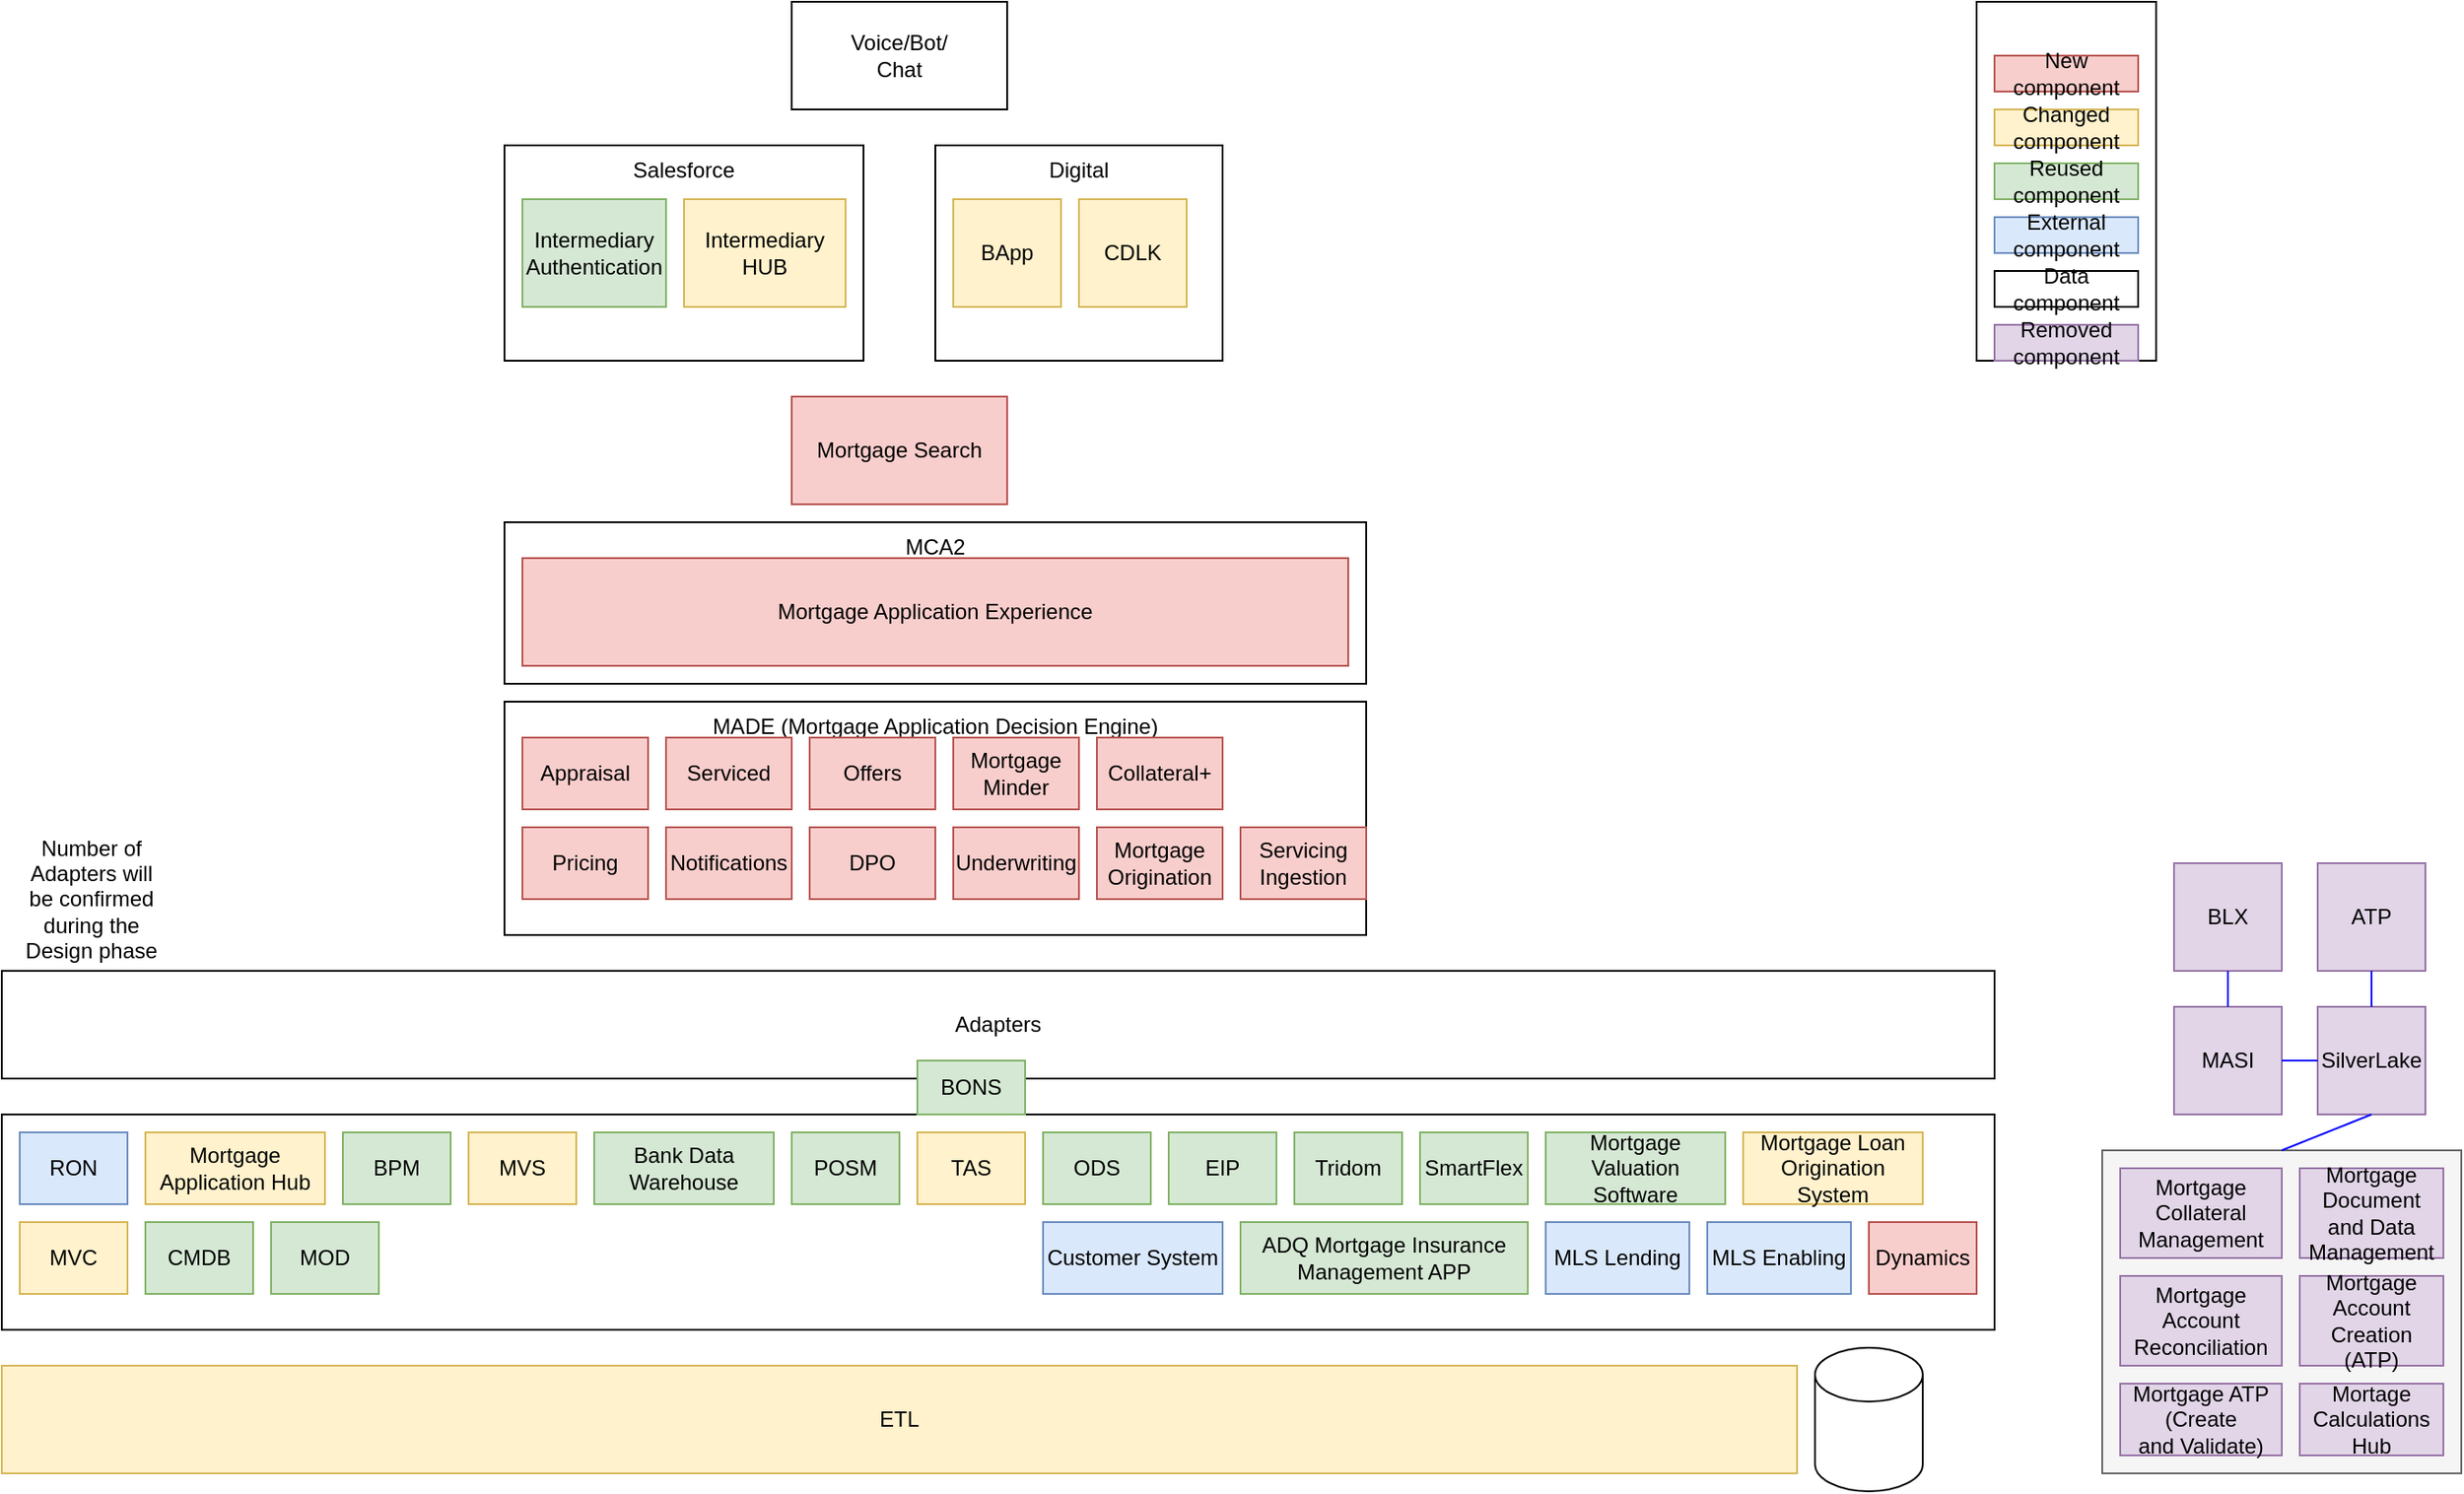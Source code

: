 <mxfile version="24.7.8">
  <diagram id="prtHgNgQTEPvFCAcTncT" name="Page-1">
    <mxGraphModel dx="1418" dy="948" grid="1" gridSize="10" guides="1" tooltips="1" connect="1" arrows="1" fold="1" page="1" pageScale="1" pageWidth="1169" pageHeight="827" math="0" shadow="0">
      <root>
        <mxCell id="0" />
        <mxCell id="1" parent="0" />
        <mxCell id="2" value="Voice/Bot/&#xa;Chat" style="rounded=0;whiteSpace=wrap;html=1;" parent="1" vertex="1">
          <mxGeometry x="480" y="20" width="120" height="60" as="geometry" />
        </mxCell>
        <mxCell id="3" value="Salesforce" style="rounded=0;whiteSpace=wrap;html=1;verticalAlign=top;" parent="1" vertex="1">
          <mxGeometry x="320" y="100" width="200" height="120" as="geometry" />
        </mxCell>
        <mxCell id="4" value="Intermediary&#xa;Authentication" style="rounded=0;whiteSpace=wrap;html=1;fillColor=#d5e8d4;strokeColor=#82b366;" parent="1" vertex="1">
          <mxGeometry x="330" y="130" width="80" height="60" as="geometry" />
        </mxCell>
        <mxCell id="5" value="Intermediary HUB" style="rounded=0;whiteSpace=wrap;html=1;fillColor=#fff2cc;strokeColor=#d6b656;" parent="1" vertex="1">
          <mxGeometry x="420" y="130" width="90" height="60" as="geometry" />
        </mxCell>
        <mxCell id="6" value="Digital" style="rounded=0;whiteSpace=wrap;html=1;verticalAlign=top;" parent="1" vertex="1">
          <mxGeometry x="560" y="100" width="160" height="120" as="geometry" />
        </mxCell>
        <mxCell id="7" value="BApp" style="rounded=0;whiteSpace=wrap;html=1;fillColor=#fff2cc;strokeColor=#d6b656;" parent="1" vertex="1">
          <mxGeometry x="570" y="130" width="60" height="60" as="geometry" />
        </mxCell>
        <mxCell id="8" value="CDLK" style="rounded=0;whiteSpace=wrap;html=1;fillColor=#fff2cc;strokeColor=#d6b656;" parent="1" vertex="1">
          <mxGeometry x="640" y="130" width="60" height="60" as="geometry" />
        </mxCell>
        <mxCell id="9" value="Mortgage Search" style="rounded=0;whiteSpace=wrap;html=1;fillColor=#f8cecc;strokeColor=#b85450;" parent="1" vertex="1">
          <mxGeometry x="480" y="240" width="120" height="60" as="geometry" />
        </mxCell>
        <mxCell id="10" value="MCA2" style="rounded=0;whiteSpace=wrap;html=1;verticalAlign=top;" parent="1" vertex="1">
          <mxGeometry x="320" y="310" width="480" height="90" as="geometry" />
        </mxCell>
        <mxCell id="11" value="Mortgage Application Experience" style="rounded=0;whiteSpace=wrap;html=1;fillColor=#f8cecc;strokeColor=#b85450;" parent="1" vertex="1">
          <mxGeometry x="330" y="330" width="460" height="60" as="geometry" />
        </mxCell>
        <mxCell id="12" value="MADE (Mortgage Application Decision Engine)" style="rounded=0;whiteSpace=wrap;html=1;verticalAlign=top;" parent="1" vertex="1">
          <mxGeometry x="320" y="410" width="480" height="130" as="geometry" />
        </mxCell>
        <mxCell id="13" value="Appraisal" style="rounded=0;whiteSpace=wrap;html=1;fillColor=#f8cecc;strokeColor=#b85450;" parent="1" vertex="1">
          <mxGeometry x="330" y="430" width="70" height="40" as="geometry" />
        </mxCell>
        <mxCell id="14" value="Serviced" style="rounded=0;whiteSpace=wrap;html=1;fillColor=#f8cecc;strokeColor=#b85450;" parent="1" vertex="1">
          <mxGeometry x="410" y="430" width="70" height="40" as="geometry" />
        </mxCell>
        <mxCell id="15" value="Offers" style="rounded=0;whiteSpace=wrap;html=1;fillColor=#f8cecc;strokeColor=#b85450;" parent="1" vertex="1">
          <mxGeometry x="490" y="430" width="70" height="40" as="geometry" />
        </mxCell>
        <mxCell id="16" value="Mortgage Minder" style="rounded=0;whiteSpace=wrap;html=1;fillColor=#f8cecc;strokeColor=#b85450;" parent="1" vertex="1">
          <mxGeometry x="570" y="430" width="70" height="40" as="geometry" />
        </mxCell>
        <mxCell id="17" value="Collateral+" style="rounded=0;whiteSpace=wrap;html=1;fillColor=#f8cecc;strokeColor=#b85450;" parent="1" vertex="1">
          <mxGeometry x="650" y="430" width="70" height="40" as="geometry" />
        </mxCell>
        <mxCell id="18" value="Pricing" style="rounded=0;whiteSpace=wrap;html=1;fillColor=#f8cecc;strokeColor=#b85450;" parent="1" vertex="1">
          <mxGeometry x="330" y="480" width="70" height="40" as="geometry" />
        </mxCell>
        <mxCell id="19" value="Notifications" style="rounded=0;whiteSpace=wrap;html=1;fillColor=#f8cecc;strokeColor=#b85450;" parent="1" vertex="1">
          <mxGeometry x="410" y="480" width="70" height="40" as="geometry" />
        </mxCell>
        <mxCell id="20" value="DPO" style="rounded=0;whiteSpace=wrap;html=1;fillColor=#f8cecc;strokeColor=#b85450;" parent="1" vertex="1">
          <mxGeometry x="490" y="480" width="70" height="40" as="geometry" />
        </mxCell>
        <mxCell id="21" value="Underwriting" style="rounded=0;whiteSpace=wrap;html=1;fillColor=#f8cecc;strokeColor=#b85450;" parent="1" vertex="1">
          <mxGeometry x="570" y="480" width="70" height="40" as="geometry" />
        </mxCell>
        <mxCell id="22" value="Mortgage Origination" style="rounded=0;whiteSpace=wrap;html=1;fillColor=#f8cecc;strokeColor=#b85450;" parent="1" vertex="1">
          <mxGeometry x="650" y="480" width="70" height="40" as="geometry" />
        </mxCell>
        <mxCell id="23" value="Servicing Ingestion" style="rounded=0;whiteSpace=wrap;html=1;fillColor=#f8cecc;strokeColor=#b85450;" parent="1" vertex="1">
          <mxGeometry x="730" y="480" width="70" height="40" as="geometry" />
        </mxCell>
        <mxCell id="24" value="Adapters" style="rounded=0;whiteSpace=wrap;html=1;" parent="1" vertex="1">
          <mxGeometry x="40" y="560" width="1110" height="60" as="geometry" />
        </mxCell>
        <mxCell id="25" value="" style="rounded=0;whiteSpace=wrap;html=1;" parent="1" vertex="1">
          <mxGeometry x="40" y="640" width="1110" height="120" as="geometry" />
        </mxCell>
        <mxCell id="26" value="RON" style="rounded=0;whiteSpace=wrap;html=1;fillColor=#dae8fc;strokeColor=#6c8ebf;" parent="1" vertex="1">
          <mxGeometry x="50" y="650" width="60" height="40" as="geometry" />
        </mxCell>
        <mxCell id="27" value="Mortgage Application Hub" style="rounded=0;whiteSpace=wrap;html=1;fillColor=#fff2cc;strokeColor=#d6b656;" parent="1" vertex="1">
          <mxGeometry x="120" y="650" width="100" height="40" as="geometry" />
        </mxCell>
        <mxCell id="28" value="BPM" style="rounded=0;whiteSpace=wrap;html=1;fillColor=#d5e8d4;strokeColor=#82b366;" parent="1" vertex="1">
          <mxGeometry x="230" y="650" width="60" height="40" as="geometry" />
        </mxCell>
        <mxCell id="29" value="MVS" style="rounded=0;whiteSpace=wrap;html=1;fillColor=#fff2cc;strokeColor=#d6b656;" parent="1" vertex="1">
          <mxGeometry x="300" y="650" width="60" height="40" as="geometry" />
        </mxCell>
        <mxCell id="30" value="Bank Data Warehouse" style="rounded=0;whiteSpace=wrap;html=1;fillColor=#d5e8d4;strokeColor=#82b366;" parent="1" vertex="1">
          <mxGeometry x="370" y="650" width="100" height="40" as="geometry" />
        </mxCell>
        <mxCell id="31" value="POSM" style="rounded=0;whiteSpace=wrap;html=1;fillColor=#d5e8d4;strokeColor=#82b366;" parent="1" vertex="1">
          <mxGeometry x="480" y="650" width="60" height="40" as="geometry" />
        </mxCell>
        <mxCell id="32" value="TAS" style="rounded=0;whiteSpace=wrap;html=1;fillColor=#fff2cc;strokeColor=#d6b656;" parent="1" vertex="1">
          <mxGeometry x="550" y="650" width="60" height="40" as="geometry" />
        </mxCell>
        <mxCell id="33" value="ODS" style="rounded=0;whiteSpace=wrap;html=1;fillColor=#d5e8d4;strokeColor=#82b366;" parent="1" vertex="1">
          <mxGeometry x="620" y="650" width="60" height="40" as="geometry" />
        </mxCell>
        <mxCell id="34" value="EIP" style="rounded=0;whiteSpace=wrap;html=1;fillColor=#d5e8d4;strokeColor=#82b366;" parent="1" vertex="1">
          <mxGeometry x="690" y="650" width="60" height="40" as="geometry" />
        </mxCell>
        <mxCell id="35" value="Tridom" style="rounded=0;whiteSpace=wrap;html=1;fillColor=#d5e8d4;strokeColor=#82b366;" parent="1" vertex="1">
          <mxGeometry x="760" y="650" width="60" height="40" as="geometry" />
        </mxCell>
        <mxCell id="36" value="SmartFlex" style="rounded=0;whiteSpace=wrap;html=1;fillColor=#d5e8d4;strokeColor=#82b366;" parent="1" vertex="1">
          <mxGeometry x="830" y="650" width="60" height="40" as="geometry" />
        </mxCell>
        <mxCell id="37" value="Mortgage Valuation Software" style="rounded=0;whiteSpace=wrap;html=1;fillColor=#d5e8d4;strokeColor=#82b366;" parent="1" vertex="1">
          <mxGeometry x="900" y="650" width="100" height="40" as="geometry" />
        </mxCell>
        <mxCell id="38" value="Mortgage Loan Origination System" style="rounded=0;whiteSpace=wrap;html=1;fillColor=#fff2cc;strokeColor=#d6b656;" parent="1" vertex="1">
          <mxGeometry x="1010" y="650" width="100" height="40" as="geometry" />
        </mxCell>
        <mxCell id="39" value="MVC" style="rounded=0;whiteSpace=wrap;html=1;fillColor=#fff2cc;strokeColor=#d6b656;" parent="1" vertex="1">
          <mxGeometry x="50" y="700" width="60" height="40" as="geometry" />
        </mxCell>
        <mxCell id="40" value="CMDB" style="rounded=0;whiteSpace=wrap;html=1;fillColor=#d5e8d4;strokeColor=#82b366;" parent="1" vertex="1">
          <mxGeometry x="120" y="700" width="60" height="40" as="geometry" />
        </mxCell>
        <mxCell id="41" value="MOD" style="rounded=0;whiteSpace=wrap;html=1;fillColor=#d5e8d4;strokeColor=#82b366;" parent="1" vertex="1">
          <mxGeometry x="190" y="700" width="60" height="40" as="geometry" />
        </mxCell>
        <mxCell id="42" value="Customer System" style="rounded=0;whiteSpace=wrap;html=1;fillColor=#dae8fc;strokeColor=#6c8ebf;" parent="1" vertex="1">
          <mxGeometry x="620" y="700" width="100" height="40" as="geometry" />
        </mxCell>
        <mxCell id="43" value="MLS Lending" style="rounded=0;whiteSpace=wrap;html=1;fillColor=#dae8fc;strokeColor=#6c8ebf;" parent="1" vertex="1">
          <mxGeometry x="900" y="700" width="80" height="40" as="geometry" />
        </mxCell>
        <mxCell id="44" value="MLS Enabling" style="rounded=0;whiteSpace=wrap;html=1;fillColor=#dae8fc;strokeColor=#6c8ebf;" parent="1" vertex="1">
          <mxGeometry x="990" y="700" width="80" height="40" as="geometry" />
        </mxCell>
        <mxCell id="45" value="Dynamics" style="rounded=0;whiteSpace=wrap;html=1;fillColor=#f8cecc;strokeColor=#b85450;" parent="1" vertex="1">
          <mxGeometry x="1080" y="700" width="60" height="40" as="geometry" />
        </mxCell>
        <mxCell id="46" value="ADQ Mortgage Insurance Management APP" style="rounded=0;whiteSpace=wrap;html=1;fillColor=#d5e8d4;strokeColor=#82b366;" parent="1" vertex="1">
          <mxGeometry x="730" y="700" width="160" height="40" as="geometry" />
        </mxCell>
        <mxCell id="47" value="ETL" style="rounded=0;whiteSpace=wrap;html=1;fillColor=#fff2cc;strokeColor=#d6b656;" parent="1" vertex="1">
          <mxGeometry x="40" y="780" width="1000" height="60" as="geometry" />
        </mxCell>
        <mxCell id="48" value="" style="shape=cylinder3;whiteSpace=wrap;html=1;boundedLbl=1;backgroundOutline=1;size=15;" parent="1" vertex="1">
          <mxGeometry x="1050" y="770" width="60" height="80" as="geometry" />
        </mxCell>
        <mxCell id="49" value="Legend" style="rounded=0;whiteSpace=wrap;html=1;" parent="1" vertex="1">
          <mxGeometry x="1140" y="20" width="100" height="200" as="geometry" />
        </mxCell>
        <mxCell id="50" value="New component" style="rounded=0;whiteSpace=wrap;html=1;fillColor=#f8cecc;strokeColor=#b85450;" parent="1" vertex="1">
          <mxGeometry x="1150" y="50" width="80" height="20" as="geometry" />
        </mxCell>
        <mxCell id="51" value="Changed component" style="rounded=0;whiteSpace=wrap;html=1;fillColor=#fff2cc;strokeColor=#d6b656;" parent="1" vertex="1">
          <mxGeometry x="1150" y="80" width="80" height="20" as="geometry" />
        </mxCell>
        <mxCell id="52" value="Reused component" style="rounded=0;whiteSpace=wrap;html=1;fillColor=#d5e8d4;strokeColor=#82b366;" parent="1" vertex="1">
          <mxGeometry x="1150" y="110" width="80" height="20" as="geometry" />
        </mxCell>
        <mxCell id="53" value="External component" style="rounded=0;whiteSpace=wrap;html=1;fillColor=#dae8fc;strokeColor=#6c8ebf;" parent="1" vertex="1">
          <mxGeometry x="1150" y="140" width="80" height="20" as="geometry" />
        </mxCell>
        <mxCell id="54" value="Data component" style="rounded=0;whiteSpace=wrap;html=1;" parent="1" vertex="1">
          <mxGeometry x="1150" y="170" width="80" height="20" as="geometry" />
        </mxCell>
        <mxCell id="55" value="Removed component" style="rounded=0;whiteSpace=wrap;html=1;fillColor=#e1d5e7;strokeColor=#9673a6;" parent="1" vertex="1">
          <mxGeometry x="1150" y="200" width="80" height="20" as="geometry" />
        </mxCell>
        <mxCell id="56" value="Number of&#xa;Adapters will&#xa;be confirmed&#xa;during the&#xa;Design phase" style="text;html=1;strokeColor=none;fillColor=none;align=center;verticalAlign=middle;whiteSpace=wrap;rounded=0;" parent="1" vertex="1">
          <mxGeometry x="40" y="480" width="100" height="80" as="geometry" />
        </mxCell>
        <mxCell id="57" value="BONS" style="rounded=0;whiteSpace=wrap;html=1;fillColor=#d5e8d4;strokeColor=#82b366;" parent="1" vertex="1">
          <mxGeometry x="550" y="610" width="60" height="30" as="geometry" />
        </mxCell>
        <mxCell id="58" value="BLX" style="rounded=0;whiteSpace=wrap;html=1;fillColor=#e1d5e7;strokeColor=#9673a6;" parent="1" vertex="1">
          <mxGeometry x="1250" y="500" width="60" height="60" as="geometry" />
        </mxCell>
        <mxCell id="59" value="ATP" style="rounded=0;whiteSpace=wrap;html=1;fillColor=#e1d5e7;strokeColor=#9673a6;" parent="1" vertex="1">
          <mxGeometry x="1330" y="500" width="60" height="60" as="geometry" />
        </mxCell>
        <mxCell id="60" value="MASI" style="rounded=0;whiteSpace=wrap;html=1;fillColor=#e1d5e7;strokeColor=#9673a6;" parent="1" vertex="1">
          <mxGeometry x="1250" y="580" width="60" height="60" as="geometry" />
        </mxCell>
        <mxCell id="61" value="SilverLake" style="rounded=0;whiteSpace=wrap;html=1;fillColor=#e1d5e7;strokeColor=#9673a6;" parent="1" vertex="1">
          <mxGeometry x="1330" y="580" width="60" height="60" as="geometry" />
        </mxCell>
        <mxCell id="62" value="" style="rounded=0;whiteSpace=wrap;html=1;fillColor=#f5f5f5;strokeColor=#666666;fontColor=#333333;" parent="1" vertex="1">
          <mxGeometry x="1210" y="660" width="200" height="180" as="geometry" />
        </mxCell>
        <mxCell id="63" value="Mortgage Collateral&#xa;Management" style="rounded=0;whiteSpace=wrap;html=1;fillColor=#e1d5e7;strokeColor=#9673a6;" parent="1" vertex="1">
          <mxGeometry x="1220" y="670" width="90" height="50" as="geometry" />
        </mxCell>
        <mxCell id="64" value="Mortgage Document&#xa;and Data Management" style="rounded=0;whiteSpace=wrap;html=1;fillColor=#e1d5e7;strokeColor=#9673a6;" parent="1" vertex="1">
          <mxGeometry x="1320" y="670" width="80" height="50" as="geometry" />
        </mxCell>
        <mxCell id="65" value="Mortgage Account&#xa;Reconciliation" style="rounded=0;whiteSpace=wrap;html=1;fillColor=#e1d5e7;strokeColor=#9673a6;" parent="1" vertex="1">
          <mxGeometry x="1220" y="730" width="90" height="50" as="geometry" />
        </mxCell>
        <mxCell id="66" value="Mortgage Account&#xa;Creation (ATP)" style="rounded=0;whiteSpace=wrap;html=1;fillColor=#e1d5e7;strokeColor=#9673a6;" parent="1" vertex="1">
          <mxGeometry x="1320" y="730" width="80" height="50" as="geometry" />
        </mxCell>
        <mxCell id="67" value="Mortgage ATP (Create&#xa;and Validate)" style="rounded=0;whiteSpace=wrap;html=1;fillColor=#e1d5e7;strokeColor=#9673a6;" parent="1" vertex="1">
          <mxGeometry x="1220" y="790" width="90" height="40" as="geometry" />
        </mxCell>
        <mxCell id="68" value="Mortage Calculations&#xa;Hub" style="rounded=0;whiteSpace=wrap;html=1;fillColor=#e1d5e7;strokeColor=#9673a6;" parent="1" vertex="1">
          <mxGeometry x="1320" y="790" width="80" height="40" as="geometry" />
        </mxCell>
        <mxCell id="69" value="" style="endArrow=none;html=1;rounded=0;exitX=0.5;exitY=0;exitDx=0;exitDy=0;entryX=0.5;entryY=1;entryDx=0;entryDy=0;strokeColor=#0000FF;" parent="1" source="60" target="58" edge="1">
          <mxGeometry width="50" height="50" relative="1" as="geometry">
            <mxPoint x="1280" y="570" as="sourcePoint" />
            <mxPoint x="1330" y="520" as="targetPoint" />
          </mxGeometry>
        </mxCell>
        <mxCell id="70" value="" style="endArrow=none;html=1;rounded=0;exitX=1;exitY=0.5;exitDx=0;exitDy=0;entryX=0;entryY=0.5;entryDx=0;entryDy=0;strokeColor=#0000FF;" parent="1" source="60" target="61" edge="1">
          <mxGeometry width="50" height="50" relative="1" as="geometry">
            <mxPoint x="1280" y="570" as="sourcePoint" />
            <mxPoint x="1330" y="520" as="targetPoint" />
          </mxGeometry>
        </mxCell>
        <mxCell id="71" value="" style="endArrow=none;html=1;rounded=0;exitX=0.5;exitY=0;exitDx=0;exitDy=0;entryX=0.5;entryY=1;entryDx=0;entryDy=0;strokeColor=#0000FF;" parent="1" source="61" target="59" edge="1">
          <mxGeometry width="50" height="50" relative="1" as="geometry">
            <mxPoint x="1280" y="570" as="sourcePoint" />
            <mxPoint x="1330" y="520" as="targetPoint" />
          </mxGeometry>
        </mxCell>
        <mxCell id="72" value="" style="endArrow=none;html=1;rounded=0;exitX=0.5;exitY=0;exitDx=0;exitDy=0;entryX=0.5;entryY=1;entryDx=0;entryDy=0;strokeColor=#0000FF;" parent="1" source="62" target="61" edge="1">
          <mxGeometry width="50" height="50" relative="1" as="geometry">
            <mxPoint x="1280" y="570" as="sourcePoint" />
            <mxPoint x="1330" y="520" as="targetPoint" />
          </mxGeometry>
        </mxCell>
      </root>
    </mxGraphModel>
  </diagram>
</mxfile>
